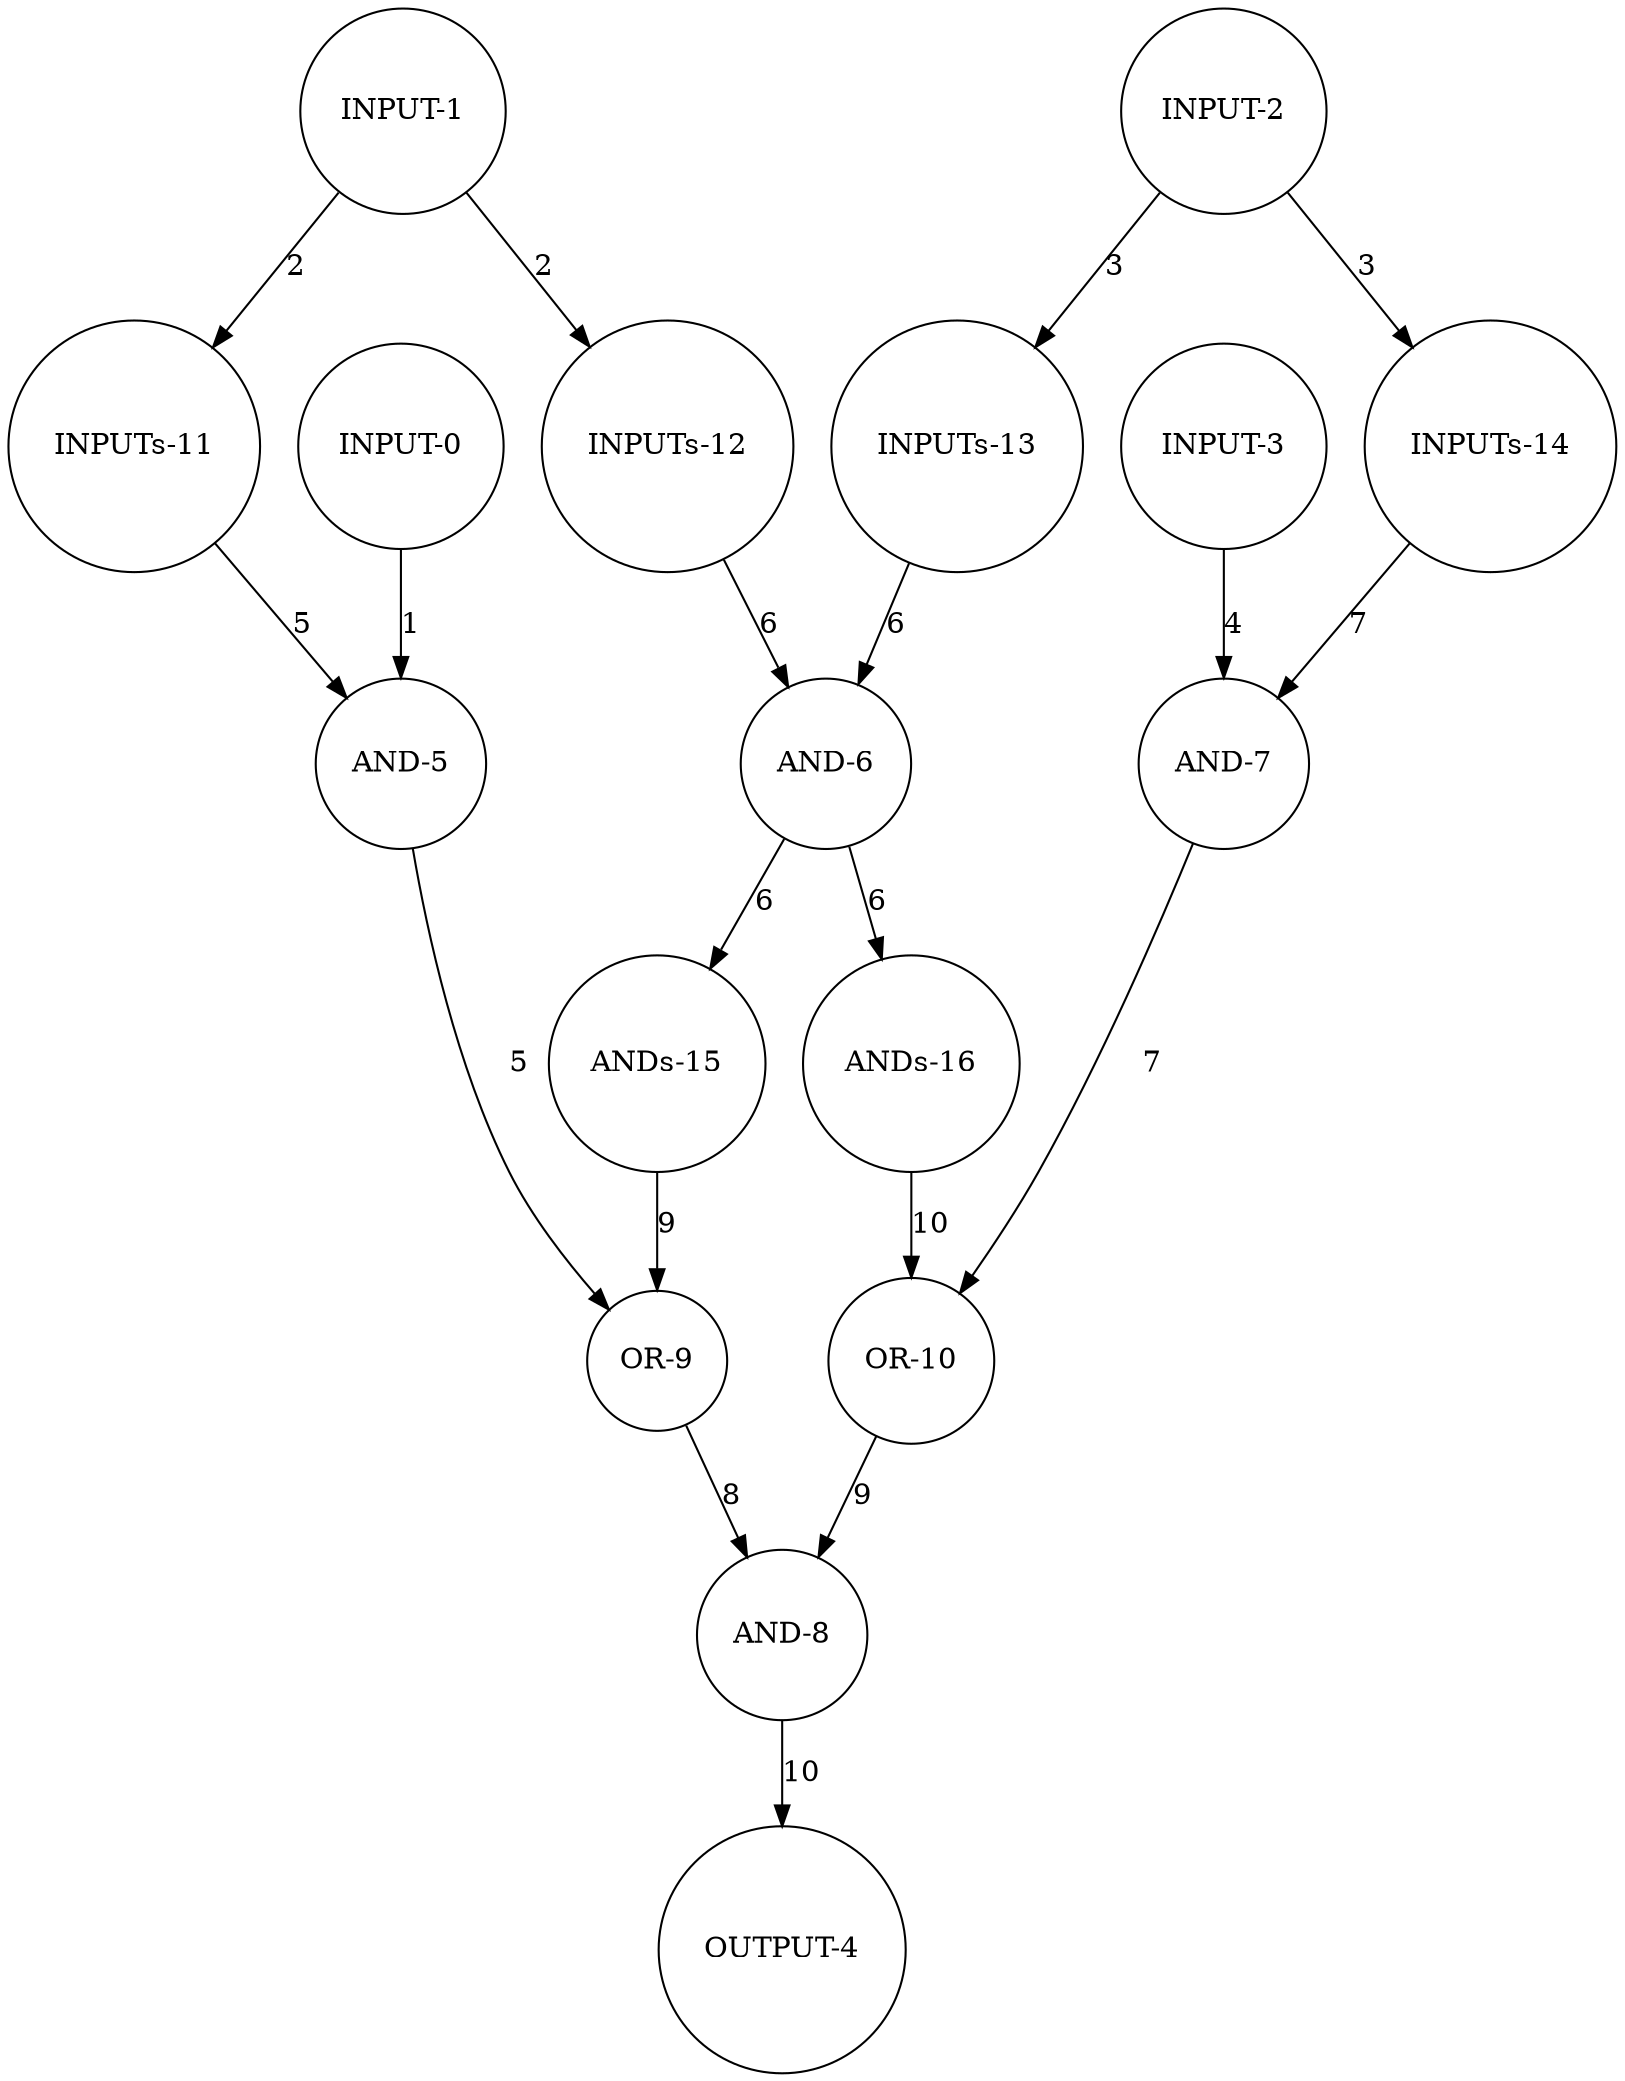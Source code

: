 digraph {
0 [label="INPUT-0",shape=circle];
1 [label="INPUT-1",shape=circle];
2 [label="INPUT-2",shape=circle];
3 [label="INPUT-3",shape=circle];
4 [label="OUTPUT-4",shape=circle];
5 [label="AND-5",shape=circle];
6 [label="AND-6",shape=circle];
7 [label="AND-7",shape=circle];
8 [label="AND-8",shape=circle];
9 [label="OR-9",shape=circle];
10 [label="OR-10",shape=circle];
11 [label="INPUTs-11",shape=circle];
12 [label="INPUTs-12",shape=circle];
13 [label="INPUTs-13",shape=circle];
14 [label="INPUTs-14",shape=circle];
15 [label="ANDs-15",shape=circle];
16 [label="ANDs-16",shape=circle];
0 -> 5[label="1"];
1 -> 11[label="2"];
1 -> 12[label="2"];
2 -> 13[label="3"];
2 -> 14[label="3"];
3 -> 7[label="4"];
5 -> 9[label="5"];
6 -> 15[label="6"];
6 -> 16[label="6"];
7 -> 10[label="7"];
8 -> 4[label="10"];
9 -> 8[label="8"];
10 -> 8[label="9"];
11 -> 5[label="5"];
12 -> 6[label="6"];
13 -> 6[label="6"];
14 -> 7[label="7"];
15 -> 9[label="9"];
16 -> 10[label="10"];
}
